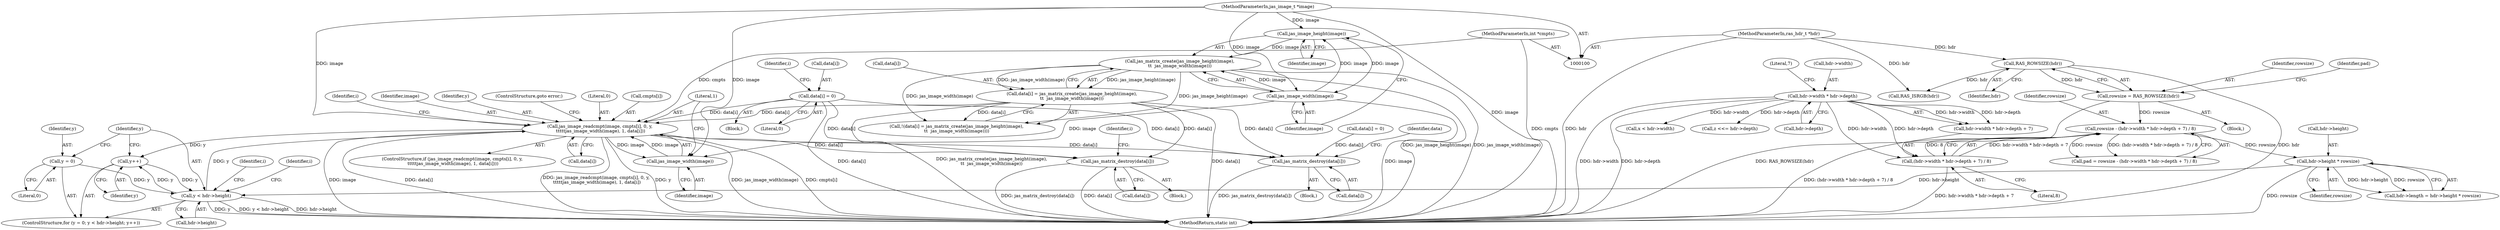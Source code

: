 digraph "0_jasper_411a4068f8c464e883358bf403a3e25158863823_1@API" {
"1000210" [label="(Call,jas_image_readcmpt(image, cmpts[i], 0, y,\n \t\t\t\t\tjas_image_width(image), 1, data[i]))"];
"1000217" [label="(Call,jas_image_width(image))"];
"1000210" [label="(Call,jas_image_readcmpt(image, cmpts[i], 0, y,\n \t\t\t\t\tjas_image_width(image), 1, data[i]))"];
"1000103" [label="(MethodParameterIn,jas_image_t *image)"];
"1000105" [label="(MethodParameterIn,int *cmpts)"];
"1000191" [label="(Call,y < hdr->height)"];
"1000188" [label="(Call,y = 0)"];
"1000196" [label="(Call,y++)"];
"1000182" [label="(Call,hdr->height * rowsize)"];
"1000165" [label="(Call,rowsize - (hdr->width * hdr->depth + 7) / 8)"];
"1000159" [label="(Call,rowsize = RAS_ROWSIZE(hdr))"];
"1000161" [label="(Call,RAS_ROWSIZE(hdr))"];
"1000102" [label="(MethodParameterIn,ras_hdr_t *hdr)"];
"1000167" [label="(Call,(hdr->width * hdr->depth + 7) / 8)"];
"1000169" [label="(Call,hdr->width * hdr->depth)"];
"1000131" [label="(Call,data[i] = 0)"];
"1000148" [label="(Call,data[i] = jas_matrix_create(jas_image_height(image),\n\t\t  jas_image_width(image)))"];
"1000152" [label="(Call,jas_matrix_create(jas_image_height(image),\n\t\t  jas_image_width(image)))"];
"1000153" [label="(Call,jas_image_height(image))"];
"1000155" [label="(Call,jas_image_width(image))"];
"1000371" [label="(Call,jas_matrix_destroy(data[i]))"];
"1000398" [label="(Call,jas_matrix_destroy(data[i]))"];
"1000249" [label="(Call,RAS_ISRGB(hdr))"];
"1000189" [label="(Identifier,y)"];
"1000130" [label="(Block,)"];
"1000391" [label="(Identifier,i)"];
"1000220" [label="(Call,data[i])"];
"1000102" [label="(MethodParameterIn,ras_hdr_t *hdr)"];
"1000219" [label="(Literal,1)"];
"1000106" [label="(Block,)"];
"1000182" [label="(Call,hdr->height * rowsize)"];
"1000405" [label="(MethodReturn,static int)"];
"1000170" [label="(Call,hdr->width)"];
"1000163" [label="(Call,pad = rowsize - (hdr->width * hdr->depth + 7) / 8)"];
"1000235" [label="(Call,x < hdr->width)"];
"1000243" [label="(Call,z <<= hdr->depth)"];
"1000132" [label="(Call,data[i])"];
"1000197" [label="(Identifier,y)"];
"1000167" [label="(Call,(hdr->width * hdr->depth + 7) / 8)"];
"1000371" [label="(Call,jas_matrix_destroy(data[i]))"];
"1000375" [label="(Call,data[i] = 0)"];
"1000196" [label="(Call,y++)"];
"1000166" [label="(Identifier,rowsize)"];
"1000212" [label="(Call,cmpts[i])"];
"1000207" [label="(Identifier,i)"];
"1000178" [label="(Call,hdr->length = hdr->height * rowsize)"];
"1000363" [label="(Identifier,i)"];
"1000193" [label="(Call,hdr->height)"];
"1000135" [label="(Literal,0)"];
"1000191" [label="(Call,y < hdr->height)"];
"1000173" [label="(Call,hdr->depth)"];
"1000190" [label="(Literal,0)"];
"1000129" [label="(Identifier,i)"];
"1000186" [label="(Identifier,rowsize)"];
"1000147" [label="(Call,!(data[i] = jas_matrix_create(jas_image_height(image),\n\t\t  jas_image_width(image))))"];
"1000398" [label="(Call,jas_matrix_destroy(data[i]))"];
"1000187" [label="(ControlStructure,for (y = 0; y < hdr->height; y++))"];
"1000131" [label="(Call,data[i] = 0)"];
"1000168" [label="(Call,hdr->width * hdr->depth + 7)"];
"1000211" [label="(Identifier,image)"];
"1000176" [label="(Literal,7)"];
"1000152" [label="(Call,jas_matrix_create(jas_image_height(image),\n\t\t  jas_image_width(image)))"];
"1000156" [label="(Identifier,image)"];
"1000370" [label="(Block,)"];
"1000216" [label="(Identifier,y)"];
"1000159" [label="(Call,rowsize = RAS_ROWSIZE(hdr))"];
"1000377" [label="(Identifier,data)"];
"1000165" [label="(Call,rowsize - (hdr->width * hdr->depth + 7) / 8)"];
"1000149" [label="(Call,data[i])"];
"1000224" [label="(ControlStructure,goto error;)"];
"1000217" [label="(Call,jas_image_width(image))"];
"1000192" [label="(Identifier,y)"];
"1000183" [label="(Call,hdr->height)"];
"1000210" [label="(Call,jas_image_readcmpt(image, cmpts[i], 0, y,\n \t\t\t\t\tjas_image_width(image), 1, data[i]))"];
"1000161" [label="(Call,RAS_ROWSIZE(hdr))"];
"1000218" [label="(Identifier,image)"];
"1000372" [label="(Call,data[i])"];
"1000201" [label="(Identifier,i)"];
"1000177" [label="(Literal,8)"];
"1000209" [label="(ControlStructure,if (jas_image_readcmpt(image, cmpts[i], 0, y,\n \t\t\t\t\tjas_image_width(image), 1, data[i])))"];
"1000397" [label="(Block,)"];
"1000148" [label="(Call,data[i] = jas_matrix_create(jas_image_height(image),\n\t\t  jas_image_width(image)))"];
"1000155" [label="(Call,jas_image_width(image))"];
"1000169" [label="(Call,hdr->width * hdr->depth)"];
"1000103" [label="(MethodParameterIn,jas_image_t *image)"];
"1000160" [label="(Identifier,rowsize)"];
"1000164" [label="(Identifier,pad)"];
"1000162" [label="(Identifier,hdr)"];
"1000154" [label="(Identifier,image)"];
"1000399" [label="(Call,data[i])"];
"1000215" [label="(Literal,0)"];
"1000153" [label="(Call,jas_image_height(image))"];
"1000105" [label="(MethodParameterIn,int *cmpts)"];
"1000188" [label="(Call,y = 0)"];
"1000210" -> "1000209"  [label="AST: "];
"1000210" -> "1000220"  [label="CFG: "];
"1000211" -> "1000210"  [label="AST: "];
"1000212" -> "1000210"  [label="AST: "];
"1000215" -> "1000210"  [label="AST: "];
"1000216" -> "1000210"  [label="AST: "];
"1000217" -> "1000210"  [label="AST: "];
"1000219" -> "1000210"  [label="AST: "];
"1000220" -> "1000210"  [label="AST: "];
"1000224" -> "1000210"  [label="CFG: "];
"1000207" -> "1000210"  [label="CFG: "];
"1000210" -> "1000405"  [label="DDG: jas_image_readcmpt(image, cmpts[i], 0, y,\n \t\t\t\t\tjas_image_width(image), 1, data[i])"];
"1000210" -> "1000405"  [label="DDG: y"];
"1000210" -> "1000405"  [label="DDG: jas_image_width(image)"];
"1000210" -> "1000405"  [label="DDG: cmpts[i]"];
"1000210" -> "1000405"  [label="DDG: image"];
"1000210" -> "1000405"  [label="DDG: data[i]"];
"1000210" -> "1000196"  [label="DDG: y"];
"1000217" -> "1000210"  [label="DDG: image"];
"1000103" -> "1000210"  [label="DDG: image"];
"1000105" -> "1000210"  [label="DDG: cmpts"];
"1000191" -> "1000210"  [label="DDG: y"];
"1000210" -> "1000217"  [label="DDG: image"];
"1000131" -> "1000210"  [label="DDG: data[i]"];
"1000148" -> "1000210"  [label="DDG: data[i]"];
"1000210" -> "1000371"  [label="DDG: data[i]"];
"1000210" -> "1000398"  [label="DDG: data[i]"];
"1000217" -> "1000218"  [label="CFG: "];
"1000218" -> "1000217"  [label="AST: "];
"1000219" -> "1000217"  [label="CFG: "];
"1000155" -> "1000217"  [label="DDG: image"];
"1000103" -> "1000217"  [label="DDG: image"];
"1000103" -> "1000100"  [label="AST: "];
"1000103" -> "1000405"  [label="DDG: image"];
"1000103" -> "1000153"  [label="DDG: image"];
"1000103" -> "1000155"  [label="DDG: image"];
"1000105" -> "1000100"  [label="AST: "];
"1000105" -> "1000405"  [label="DDG: cmpts"];
"1000191" -> "1000187"  [label="AST: "];
"1000191" -> "1000193"  [label="CFG: "];
"1000192" -> "1000191"  [label="AST: "];
"1000193" -> "1000191"  [label="AST: "];
"1000201" -> "1000191"  [label="CFG: "];
"1000363" -> "1000191"  [label="CFG: "];
"1000191" -> "1000405"  [label="DDG: y < hdr->height"];
"1000191" -> "1000405"  [label="DDG: hdr->height"];
"1000191" -> "1000405"  [label="DDG: y"];
"1000188" -> "1000191"  [label="DDG: y"];
"1000196" -> "1000191"  [label="DDG: y"];
"1000182" -> "1000191"  [label="DDG: hdr->height"];
"1000191" -> "1000196"  [label="DDG: y"];
"1000188" -> "1000187"  [label="AST: "];
"1000188" -> "1000190"  [label="CFG: "];
"1000189" -> "1000188"  [label="AST: "];
"1000190" -> "1000188"  [label="AST: "];
"1000192" -> "1000188"  [label="CFG: "];
"1000196" -> "1000187"  [label="AST: "];
"1000196" -> "1000197"  [label="CFG: "];
"1000197" -> "1000196"  [label="AST: "];
"1000192" -> "1000196"  [label="CFG: "];
"1000182" -> "1000178"  [label="AST: "];
"1000182" -> "1000186"  [label="CFG: "];
"1000183" -> "1000182"  [label="AST: "];
"1000186" -> "1000182"  [label="AST: "];
"1000178" -> "1000182"  [label="CFG: "];
"1000182" -> "1000405"  [label="DDG: rowsize"];
"1000182" -> "1000178"  [label="DDG: hdr->height"];
"1000182" -> "1000178"  [label="DDG: rowsize"];
"1000165" -> "1000182"  [label="DDG: rowsize"];
"1000165" -> "1000163"  [label="AST: "];
"1000165" -> "1000167"  [label="CFG: "];
"1000166" -> "1000165"  [label="AST: "];
"1000167" -> "1000165"  [label="AST: "];
"1000163" -> "1000165"  [label="CFG: "];
"1000165" -> "1000405"  [label="DDG: (hdr->width * hdr->depth + 7) / 8"];
"1000165" -> "1000163"  [label="DDG: rowsize"];
"1000165" -> "1000163"  [label="DDG: (hdr->width * hdr->depth + 7) / 8"];
"1000159" -> "1000165"  [label="DDG: rowsize"];
"1000167" -> "1000165"  [label="DDG: hdr->width * hdr->depth + 7"];
"1000167" -> "1000165"  [label="DDG: 8"];
"1000159" -> "1000106"  [label="AST: "];
"1000159" -> "1000161"  [label="CFG: "];
"1000160" -> "1000159"  [label="AST: "];
"1000161" -> "1000159"  [label="AST: "];
"1000164" -> "1000159"  [label="CFG: "];
"1000159" -> "1000405"  [label="DDG: RAS_ROWSIZE(hdr)"];
"1000161" -> "1000159"  [label="DDG: hdr"];
"1000161" -> "1000162"  [label="CFG: "];
"1000162" -> "1000161"  [label="AST: "];
"1000161" -> "1000405"  [label="DDG: hdr"];
"1000102" -> "1000161"  [label="DDG: hdr"];
"1000161" -> "1000249"  [label="DDG: hdr"];
"1000102" -> "1000100"  [label="AST: "];
"1000102" -> "1000405"  [label="DDG: hdr"];
"1000102" -> "1000249"  [label="DDG: hdr"];
"1000167" -> "1000177"  [label="CFG: "];
"1000168" -> "1000167"  [label="AST: "];
"1000177" -> "1000167"  [label="AST: "];
"1000167" -> "1000405"  [label="DDG: hdr->width * hdr->depth + 7"];
"1000169" -> "1000167"  [label="DDG: hdr->width"];
"1000169" -> "1000167"  [label="DDG: hdr->depth"];
"1000169" -> "1000168"  [label="AST: "];
"1000169" -> "1000173"  [label="CFG: "];
"1000170" -> "1000169"  [label="AST: "];
"1000173" -> "1000169"  [label="AST: "];
"1000176" -> "1000169"  [label="CFG: "];
"1000169" -> "1000405"  [label="DDG: hdr->depth"];
"1000169" -> "1000405"  [label="DDG: hdr->width"];
"1000169" -> "1000168"  [label="DDG: hdr->width"];
"1000169" -> "1000168"  [label="DDG: hdr->depth"];
"1000169" -> "1000235"  [label="DDG: hdr->width"];
"1000169" -> "1000243"  [label="DDG: hdr->depth"];
"1000131" -> "1000130"  [label="AST: "];
"1000131" -> "1000135"  [label="CFG: "];
"1000132" -> "1000131"  [label="AST: "];
"1000135" -> "1000131"  [label="AST: "];
"1000129" -> "1000131"  [label="CFG: "];
"1000131" -> "1000405"  [label="DDG: data[i]"];
"1000131" -> "1000371"  [label="DDG: data[i]"];
"1000131" -> "1000398"  [label="DDG: data[i]"];
"1000148" -> "1000147"  [label="AST: "];
"1000148" -> "1000152"  [label="CFG: "];
"1000149" -> "1000148"  [label="AST: "];
"1000152" -> "1000148"  [label="AST: "];
"1000147" -> "1000148"  [label="CFG: "];
"1000148" -> "1000405"  [label="DDG: jas_matrix_create(jas_image_height(image),\n\t\t  jas_image_width(image))"];
"1000148" -> "1000405"  [label="DDG: data[i]"];
"1000148" -> "1000147"  [label="DDG: data[i]"];
"1000152" -> "1000148"  [label="DDG: jas_image_height(image)"];
"1000152" -> "1000148"  [label="DDG: jas_image_width(image)"];
"1000148" -> "1000371"  [label="DDG: data[i]"];
"1000148" -> "1000398"  [label="DDG: data[i]"];
"1000152" -> "1000155"  [label="CFG: "];
"1000153" -> "1000152"  [label="AST: "];
"1000155" -> "1000152"  [label="AST: "];
"1000152" -> "1000405"  [label="DDG: jas_image_width(image)"];
"1000152" -> "1000405"  [label="DDG: jas_image_height(image)"];
"1000152" -> "1000147"  [label="DDG: jas_image_height(image)"];
"1000152" -> "1000147"  [label="DDG: jas_image_width(image)"];
"1000153" -> "1000152"  [label="DDG: image"];
"1000155" -> "1000152"  [label="DDG: image"];
"1000153" -> "1000154"  [label="CFG: "];
"1000154" -> "1000153"  [label="AST: "];
"1000156" -> "1000153"  [label="CFG: "];
"1000155" -> "1000153"  [label="DDG: image"];
"1000153" -> "1000155"  [label="DDG: image"];
"1000155" -> "1000156"  [label="CFG: "];
"1000156" -> "1000155"  [label="AST: "];
"1000155" -> "1000405"  [label="DDG: image"];
"1000371" -> "1000370"  [label="AST: "];
"1000371" -> "1000372"  [label="CFG: "];
"1000372" -> "1000371"  [label="AST: "];
"1000377" -> "1000371"  [label="CFG: "];
"1000371" -> "1000405"  [label="DDG: jas_matrix_destroy(data[i])"];
"1000375" -> "1000371"  [label="DDG: data[i]"];
"1000398" -> "1000397"  [label="AST: "];
"1000398" -> "1000399"  [label="CFG: "];
"1000399" -> "1000398"  [label="AST: "];
"1000391" -> "1000398"  [label="CFG: "];
"1000398" -> "1000405"  [label="DDG: jas_matrix_destroy(data[i])"];
"1000398" -> "1000405"  [label="DDG: data[i]"];
}
